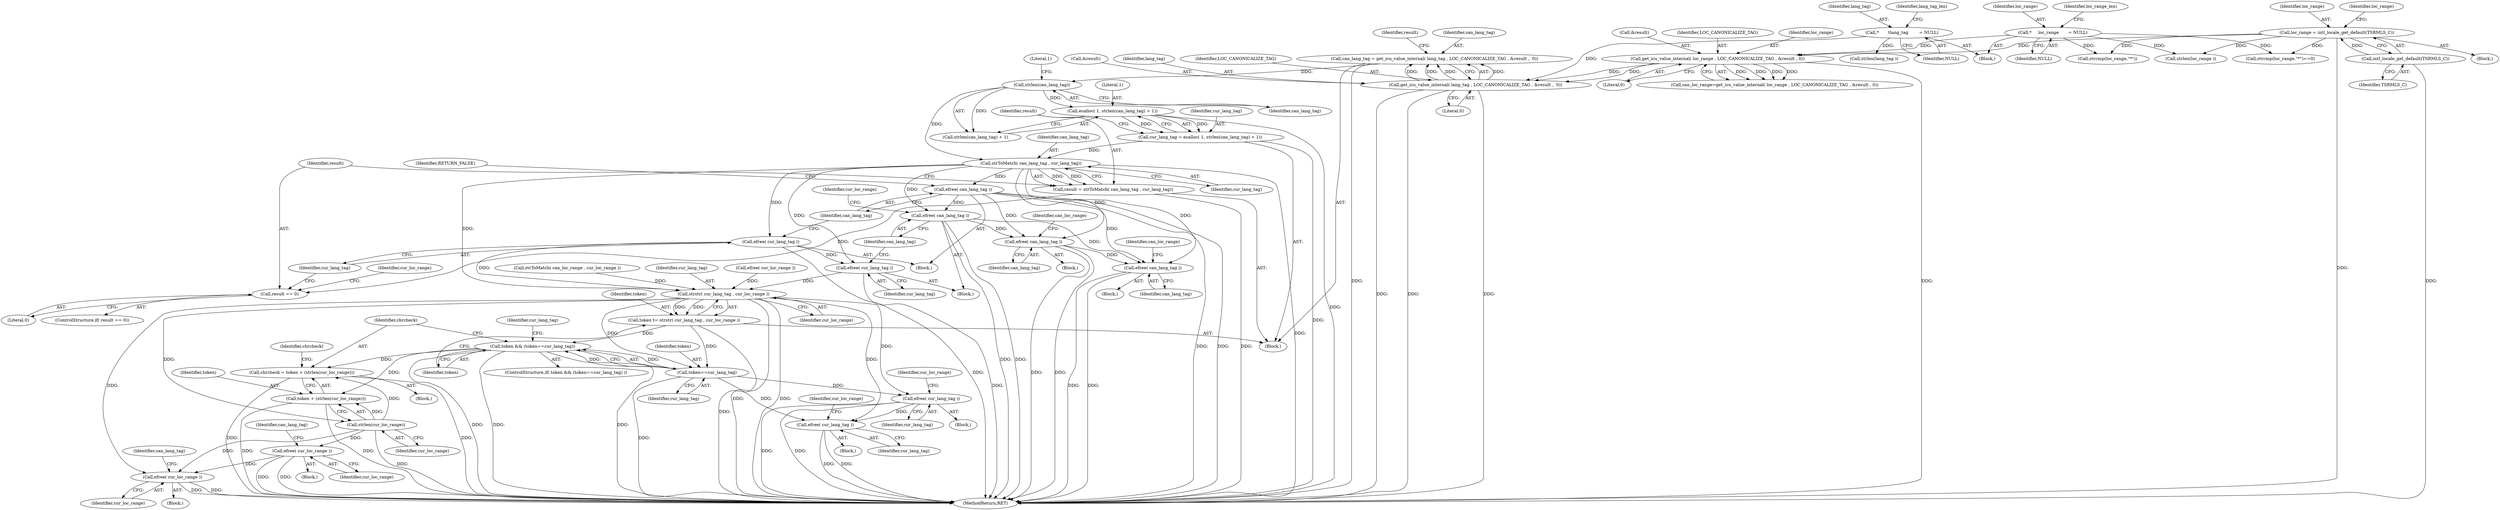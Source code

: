 digraph "0_php-src_97eff7eb57fc2320c267a949cffd622c38712484?w=1_10@API" {
"1000219" [label="(Call,ecalloc( 1, strlen(can_lang_tag) + 1))"];
"1000222" [label="(Call,strlen(can_lang_tag))"];
"1000203" [label="(Call,can_lang_tag = get_icu_value_internal( lang_tag , LOC_CANONICALIZE_TAG , &result ,  0))"];
"1000205" [label="(Call,get_icu_value_internal( lang_tag , LOC_CANONICALIZE_TAG , &result ,  0))"];
"1000116" [label="(Call,*       \tlang_tag        = NULL)"];
"1000191" [label="(Call,get_icu_value_internal( loc_range , LOC_CANONICALIZE_TAG , &result , 0))"];
"1000124" [label="(Call,*     loc_range       = NULL)"];
"1000174" [label="(Call,loc_range = intl_locale_get_default(TSRMLS_C))"];
"1000176" [label="(Call,intl_locale_get_default(TSRMLS_C))"];
"1000217" [label="(Call,cur_lang_tag = ecalloc( 1, strlen(can_lang_tag) + 1))"];
"1000227" [label="(Call,strToMatch( can_lang_tag , cur_lang_tag))"];
"1000225" [label="(Call,result = strToMatch( can_lang_tag , cur_lang_tag))"];
"1000231" [label="(Call,result == 0)"];
"1000235" [label="(Call,efree( cur_lang_tag ))"];
"1000258" [label="(Call,efree( cur_lang_tag ))"];
"1000269" [label="(Call,strstr( cur_lang_tag , cur_loc_range ))"];
"1000267" [label="(Call,token \t= strstr( cur_lang_tag , cur_loc_range ))"];
"1000273" [label="(Call,token && (token==cur_lang_tag))"];
"1000279" [label="(Call,chrcheck = token + (strlen(cur_loc_range)))"];
"1000281" [label="(Call,token + (strlen(cur_loc_range)))"];
"1000275" [label="(Call,token==cur_lang_tag)"];
"1000297" [label="(Call,efree( cur_lang_tag ))"];
"1000318" [label="(Call,efree( cur_lang_tag ))"];
"1000283" [label="(Call,strlen(cur_loc_range))"];
"1000302" [label="(Call,efree( cur_loc_range ))"];
"1000323" [label="(Call,efree( cur_loc_range ))"];
"1000237" [label="(Call,efree( can_lang_tag ))"];
"1000260" [label="(Call,efree( can_lang_tag ))"];
"1000307" [label="(Call,efree( can_lang_tag ))"];
"1000328" [label="(Call,efree( can_lang_tag ))"];
"1000192" [label="(Identifier,loc_range)"];
"1000174" [label="(Call,loc_range = intl_locale_get_default(TSRMLS_C))"];
"1000317" [label="(Block,)"];
"1000194" [label="(Call,&result)"];
"1000175" [label="(Identifier,loc_range)"];
"1000126" [label="(Identifier,NULL)"];
"1000257" [label="(Block,)"];
"1000322" [label="(Block,)"];
"1000307" [label="(Call,efree( can_lang_tag ))"];
"1000277" [label="(Identifier,cur_lang_tag)"];
"1000269" [label="(Call,strstr( cur_lang_tag , cur_loc_range ))"];
"1000326" [label="(Identifier,can_lang_tag)"];
"1000213" [label="(Identifier,result)"];
"1000259" [label="(Identifier,cur_lang_tag)"];
"1000282" [label="(Identifier,token)"];
"1000208" [label="(Call,&result)"];
"1000239" [label="(Identifier,RETURN_FALSE)"];
"1000263" [label="(Identifier,cur_loc_range)"];
"1000224" [label="(Literal,1)"];
"1000217" [label="(Call,cur_lang_tag = ecalloc( 1, strlen(can_lang_tag) + 1))"];
"1000117" [label="(Identifier,lang_tag)"];
"1000176" [label="(Call,intl_locale_get_default(TSRMLS_C))"];
"1000258" [label="(Call,efree( cur_lang_tag ))"];
"1000343" [label="(Call,strlen(lang_tag ))"];
"1000306" [label="(Block,)"];
"1000267" [label="(Call,token \t= strstr( cur_lang_tag , cur_loc_range ))"];
"1000220" [label="(Literal,1)"];
"1000196" [label="(Literal,0)"];
"1000274" [label="(Identifier,token)"];
"1000271" [label="(Identifier,cur_loc_range)"];
"1000124" [label="(Call,*     loc_range       = NULL)"];
"1000296" [label="(Block,)"];
"1000280" [label="(Identifier,chrcheck)"];
"1000281" [label="(Call,token + (strlen(cur_loc_range)))"];
"1000118" [label="(Identifier,NULL)"];
"1000279" [label="(Call,chrcheck = token + (strlen(cur_loc_range)))"];
"1000235" [label="(Call,efree( cur_lang_tag ))"];
"1000278" [label="(Block,)"];
"1000231" [label="(Call,result == 0)"];
"1000237" [label="(Call,efree( can_lang_tag ))"];
"1000223" [label="(Identifier,can_lang_tag)"];
"1000116" [label="(Call,*       \tlang_tag        = NULL)"];
"1000125" [label="(Identifier,loc_range)"];
"1000230" [label="(ControlStructure,if( result == 0))"];
"1000206" [label="(Identifier,lang_tag)"];
"1000229" [label="(Identifier,cur_lang_tag)"];
"1000303" [label="(Identifier,cur_loc_range)"];
"1000276" [label="(Identifier,token)"];
"1000272" [label="(ControlStructure,if( token && (token==cur_lang_tag) ))"];
"1000323" [label="(Call,efree( cur_loc_range ))"];
"1000273" [label="(Call,token && (token==cur_lang_tag))"];
"1000275" [label="(Call,token==cur_lang_tag)"];
"1000302" [label="(Call,efree( cur_loc_range ))"];
"1000218" [label="(Identifier,cur_lang_tag)"];
"1000210" [label="(Literal,0)"];
"1000221" [label="(Call,strlen(can_lang_tag) + 1)"];
"1000431" [label="(MethodReturn,RET)"];
"1000289" [label="(Identifier,chrcheck)"];
"1000205" [label="(Call,get_icu_value_internal( lang_tag , LOC_CANONICALIZE_TAG , &result ,  0))"];
"1000193" [label="(Identifier,LOC_CANONICALIZE_TAG)"];
"1000319" [label="(Identifier,cur_lang_tag)"];
"1000177" [label="(Identifier,TSRMLS_C)"];
"1000219" [label="(Call,ecalloc( 1, strlen(can_lang_tag) + 1))"];
"1000327" [label="(Block,)"];
"1000222" [label="(Call,strlen(can_lang_tag))"];
"1000318" [label="(Call,efree( cur_lang_tag ))"];
"1000329" [label="(Identifier,can_lang_tag)"];
"1000191" [label="(Call,get_icu_value_internal( loc_range , LOC_CANONICALIZE_TAG , &result , 0))"];
"1000241" [label="(Identifier,cur_loc_range)"];
"1000316" [label="(Identifier,cur_lang_tag)"];
"1000233" [label="(Literal,0)"];
"1000250" [label="(Call,strToMatch( can_loc_range , cur_loc_range ))"];
"1000308" [label="(Identifier,can_lang_tag)"];
"1000328" [label="(Call,efree( can_lang_tag ))"];
"1000331" [label="(Identifier,can_loc_range)"];
"1000297" [label="(Call,efree( cur_lang_tag ))"];
"1000232" [label="(Identifier,result)"];
"1000270" [label="(Identifier,cur_lang_tag)"];
"1000236" [label="(Identifier,cur_lang_tag)"];
"1000225" [label="(Call,result = strToMatch( can_lang_tag , cur_lang_tag))"];
"1000298" [label="(Identifier,cur_lang_tag)"];
"1000227" [label="(Call,strToMatch( can_lang_tag , cur_lang_tag))"];
"1000324" [label="(Identifier,cur_loc_range)"];
"1000262" [label="(Call,efree( cur_loc_range ))"];
"1000364" [label="(Call,strlen(loc_range ))"];
"1000234" [label="(Block,)"];
"1000179" [label="(Call,strcmp(loc_range,\"*\")==0)"];
"1000238" [label="(Identifier,can_lang_tag)"];
"1000226" [label="(Identifier,result)"];
"1000181" [label="(Identifier,loc_range)"];
"1000261" [label="(Identifier,can_lang_tag)"];
"1000188" [label="(Block,)"];
"1000310" [label="(Identifier,can_loc_range)"];
"1000283" [label="(Call,strlen(cur_loc_range))"];
"1000284" [label="(Identifier,cur_loc_range)"];
"1000121" [label="(Identifier,lang_tag_len)"];
"1000301" [label="(Block,)"];
"1000189" [label="(Call,can_loc_range=get_icu_value_internal( loc_range , LOC_CANONICALIZE_TAG , &result , 0))"];
"1000114" [label="(Block,)"];
"1000173" [label="(Block,)"];
"1000268" [label="(Identifier,token)"];
"1000260" [label="(Call,efree( can_lang_tag ))"];
"1000129" [label="(Identifier,loc_range_len)"];
"1000300" [label="(Identifier,cur_loc_range)"];
"1000180" [label="(Call,strcmp(loc_range,\"*\"))"];
"1000305" [label="(Identifier,can_lang_tag)"];
"1000321" [label="(Identifier,cur_loc_range)"];
"1000207" [label="(Identifier,LOC_CANONICALIZE_TAG)"];
"1000203" [label="(Call,can_lang_tag = get_icu_value_internal( lang_tag , LOC_CANONICALIZE_TAG , &result ,  0))"];
"1000204" [label="(Identifier,can_lang_tag)"];
"1000228" [label="(Identifier,can_lang_tag)"];
"1000219" -> "1000217"  [label="AST: "];
"1000219" -> "1000221"  [label="CFG: "];
"1000220" -> "1000219"  [label="AST: "];
"1000221" -> "1000219"  [label="AST: "];
"1000217" -> "1000219"  [label="CFG: "];
"1000219" -> "1000431"  [label="DDG: "];
"1000219" -> "1000217"  [label="DDG: "];
"1000219" -> "1000217"  [label="DDG: "];
"1000222" -> "1000219"  [label="DDG: "];
"1000222" -> "1000221"  [label="AST: "];
"1000222" -> "1000223"  [label="CFG: "];
"1000223" -> "1000222"  [label="AST: "];
"1000224" -> "1000222"  [label="CFG: "];
"1000222" -> "1000221"  [label="DDG: "];
"1000203" -> "1000222"  [label="DDG: "];
"1000222" -> "1000227"  [label="DDG: "];
"1000203" -> "1000188"  [label="AST: "];
"1000203" -> "1000205"  [label="CFG: "];
"1000204" -> "1000203"  [label="AST: "];
"1000205" -> "1000203"  [label="AST: "];
"1000213" -> "1000203"  [label="CFG: "];
"1000203" -> "1000431"  [label="DDG: "];
"1000205" -> "1000203"  [label="DDG: "];
"1000205" -> "1000203"  [label="DDG: "];
"1000205" -> "1000203"  [label="DDG: "];
"1000205" -> "1000203"  [label="DDG: "];
"1000205" -> "1000210"  [label="CFG: "];
"1000206" -> "1000205"  [label="AST: "];
"1000207" -> "1000205"  [label="AST: "];
"1000208" -> "1000205"  [label="AST: "];
"1000210" -> "1000205"  [label="AST: "];
"1000205" -> "1000431"  [label="DDG: "];
"1000205" -> "1000431"  [label="DDG: "];
"1000205" -> "1000431"  [label="DDG: "];
"1000116" -> "1000205"  [label="DDG: "];
"1000191" -> "1000205"  [label="DDG: "];
"1000191" -> "1000205"  [label="DDG: "];
"1000116" -> "1000114"  [label="AST: "];
"1000116" -> "1000118"  [label="CFG: "];
"1000117" -> "1000116"  [label="AST: "];
"1000118" -> "1000116"  [label="AST: "];
"1000121" -> "1000116"  [label="CFG: "];
"1000116" -> "1000343"  [label="DDG: "];
"1000191" -> "1000189"  [label="AST: "];
"1000191" -> "1000196"  [label="CFG: "];
"1000192" -> "1000191"  [label="AST: "];
"1000193" -> "1000191"  [label="AST: "];
"1000194" -> "1000191"  [label="AST: "];
"1000196" -> "1000191"  [label="AST: "];
"1000189" -> "1000191"  [label="CFG: "];
"1000191" -> "1000431"  [label="DDG: "];
"1000191" -> "1000189"  [label="DDG: "];
"1000191" -> "1000189"  [label="DDG: "];
"1000191" -> "1000189"  [label="DDG: "];
"1000191" -> "1000189"  [label="DDG: "];
"1000124" -> "1000191"  [label="DDG: "];
"1000174" -> "1000191"  [label="DDG: "];
"1000124" -> "1000114"  [label="AST: "];
"1000124" -> "1000126"  [label="CFG: "];
"1000125" -> "1000124"  [label="AST: "];
"1000126" -> "1000124"  [label="AST: "];
"1000129" -> "1000124"  [label="CFG: "];
"1000124" -> "1000179"  [label="DDG: "];
"1000124" -> "1000180"  [label="DDG: "];
"1000124" -> "1000364"  [label="DDG: "];
"1000174" -> "1000173"  [label="AST: "];
"1000174" -> "1000176"  [label="CFG: "];
"1000175" -> "1000174"  [label="AST: "];
"1000176" -> "1000174"  [label="AST: "];
"1000181" -> "1000174"  [label="CFG: "];
"1000174" -> "1000431"  [label="DDG: "];
"1000176" -> "1000174"  [label="DDG: "];
"1000174" -> "1000179"  [label="DDG: "];
"1000174" -> "1000180"  [label="DDG: "];
"1000174" -> "1000364"  [label="DDG: "];
"1000176" -> "1000177"  [label="CFG: "];
"1000177" -> "1000176"  [label="AST: "];
"1000176" -> "1000431"  [label="DDG: "];
"1000217" -> "1000188"  [label="AST: "];
"1000218" -> "1000217"  [label="AST: "];
"1000226" -> "1000217"  [label="CFG: "];
"1000217" -> "1000431"  [label="DDG: "];
"1000217" -> "1000227"  [label="DDG: "];
"1000227" -> "1000225"  [label="AST: "];
"1000227" -> "1000229"  [label="CFG: "];
"1000228" -> "1000227"  [label="AST: "];
"1000229" -> "1000227"  [label="AST: "];
"1000225" -> "1000227"  [label="CFG: "];
"1000227" -> "1000431"  [label="DDG: "];
"1000227" -> "1000225"  [label="DDG: "];
"1000227" -> "1000225"  [label="DDG: "];
"1000227" -> "1000235"  [label="DDG: "];
"1000227" -> "1000237"  [label="DDG: "];
"1000227" -> "1000258"  [label="DDG: "];
"1000227" -> "1000260"  [label="DDG: "];
"1000227" -> "1000269"  [label="DDG: "];
"1000227" -> "1000307"  [label="DDG: "];
"1000227" -> "1000328"  [label="DDG: "];
"1000225" -> "1000188"  [label="AST: "];
"1000226" -> "1000225"  [label="AST: "];
"1000232" -> "1000225"  [label="CFG: "];
"1000225" -> "1000431"  [label="DDG: "];
"1000225" -> "1000231"  [label="DDG: "];
"1000231" -> "1000230"  [label="AST: "];
"1000231" -> "1000233"  [label="CFG: "];
"1000232" -> "1000231"  [label="AST: "];
"1000233" -> "1000231"  [label="AST: "];
"1000236" -> "1000231"  [label="CFG: "];
"1000241" -> "1000231"  [label="CFG: "];
"1000235" -> "1000234"  [label="AST: "];
"1000235" -> "1000236"  [label="CFG: "];
"1000236" -> "1000235"  [label="AST: "];
"1000238" -> "1000235"  [label="CFG: "];
"1000235" -> "1000431"  [label="DDG: "];
"1000235" -> "1000258"  [label="DDG: "];
"1000235" -> "1000269"  [label="DDG: "];
"1000258" -> "1000257"  [label="AST: "];
"1000258" -> "1000259"  [label="CFG: "];
"1000259" -> "1000258"  [label="AST: "];
"1000261" -> "1000258"  [label="CFG: "];
"1000258" -> "1000431"  [label="DDG: "];
"1000258" -> "1000269"  [label="DDG: "];
"1000269" -> "1000267"  [label="AST: "];
"1000269" -> "1000271"  [label="CFG: "];
"1000270" -> "1000269"  [label="AST: "];
"1000271" -> "1000269"  [label="AST: "];
"1000267" -> "1000269"  [label="CFG: "];
"1000269" -> "1000431"  [label="DDG: "];
"1000269" -> "1000431"  [label="DDG: "];
"1000269" -> "1000267"  [label="DDG: "];
"1000269" -> "1000267"  [label="DDG: "];
"1000250" -> "1000269"  [label="DDG: "];
"1000262" -> "1000269"  [label="DDG: "];
"1000269" -> "1000275"  [label="DDG: "];
"1000269" -> "1000283"  [label="DDG: "];
"1000269" -> "1000297"  [label="DDG: "];
"1000269" -> "1000318"  [label="DDG: "];
"1000269" -> "1000323"  [label="DDG: "];
"1000267" -> "1000188"  [label="AST: "];
"1000268" -> "1000267"  [label="AST: "];
"1000274" -> "1000267"  [label="CFG: "];
"1000267" -> "1000431"  [label="DDG: "];
"1000267" -> "1000273"  [label="DDG: "];
"1000267" -> "1000275"  [label="DDG: "];
"1000273" -> "1000272"  [label="AST: "];
"1000273" -> "1000274"  [label="CFG: "];
"1000273" -> "1000275"  [label="CFG: "];
"1000274" -> "1000273"  [label="AST: "];
"1000275" -> "1000273"  [label="AST: "];
"1000280" -> "1000273"  [label="CFG: "];
"1000316" -> "1000273"  [label="CFG: "];
"1000273" -> "1000431"  [label="DDG: "];
"1000273" -> "1000431"  [label="DDG: "];
"1000273" -> "1000431"  [label="DDG: "];
"1000275" -> "1000273"  [label="DDG: "];
"1000275" -> "1000273"  [label="DDG: "];
"1000273" -> "1000279"  [label="DDG: "];
"1000273" -> "1000281"  [label="DDG: "];
"1000279" -> "1000278"  [label="AST: "];
"1000279" -> "1000281"  [label="CFG: "];
"1000280" -> "1000279"  [label="AST: "];
"1000281" -> "1000279"  [label="AST: "];
"1000289" -> "1000279"  [label="CFG: "];
"1000279" -> "1000431"  [label="DDG: "];
"1000279" -> "1000431"  [label="DDG: "];
"1000283" -> "1000279"  [label="DDG: "];
"1000281" -> "1000283"  [label="CFG: "];
"1000282" -> "1000281"  [label="AST: "];
"1000283" -> "1000281"  [label="AST: "];
"1000281" -> "1000431"  [label="DDG: "];
"1000281" -> "1000431"  [label="DDG: "];
"1000283" -> "1000281"  [label="DDG: "];
"1000275" -> "1000277"  [label="CFG: "];
"1000276" -> "1000275"  [label="AST: "];
"1000277" -> "1000275"  [label="AST: "];
"1000275" -> "1000431"  [label="DDG: "];
"1000275" -> "1000297"  [label="DDG: "];
"1000275" -> "1000318"  [label="DDG: "];
"1000297" -> "1000296"  [label="AST: "];
"1000297" -> "1000298"  [label="CFG: "];
"1000298" -> "1000297"  [label="AST: "];
"1000300" -> "1000297"  [label="CFG: "];
"1000297" -> "1000431"  [label="DDG: "];
"1000297" -> "1000431"  [label="DDG: "];
"1000297" -> "1000318"  [label="DDG: "];
"1000318" -> "1000317"  [label="AST: "];
"1000318" -> "1000319"  [label="CFG: "];
"1000319" -> "1000318"  [label="AST: "];
"1000321" -> "1000318"  [label="CFG: "];
"1000318" -> "1000431"  [label="DDG: "];
"1000318" -> "1000431"  [label="DDG: "];
"1000283" -> "1000284"  [label="CFG: "];
"1000284" -> "1000283"  [label="AST: "];
"1000283" -> "1000431"  [label="DDG: "];
"1000283" -> "1000302"  [label="DDG: "];
"1000283" -> "1000323"  [label="DDG: "];
"1000302" -> "1000301"  [label="AST: "];
"1000302" -> "1000303"  [label="CFG: "];
"1000303" -> "1000302"  [label="AST: "];
"1000305" -> "1000302"  [label="CFG: "];
"1000302" -> "1000431"  [label="DDG: "];
"1000302" -> "1000431"  [label="DDG: "];
"1000302" -> "1000323"  [label="DDG: "];
"1000323" -> "1000322"  [label="AST: "];
"1000323" -> "1000324"  [label="CFG: "];
"1000324" -> "1000323"  [label="AST: "];
"1000326" -> "1000323"  [label="CFG: "];
"1000323" -> "1000431"  [label="DDG: "];
"1000323" -> "1000431"  [label="DDG: "];
"1000237" -> "1000234"  [label="AST: "];
"1000237" -> "1000238"  [label="CFG: "];
"1000238" -> "1000237"  [label="AST: "];
"1000239" -> "1000237"  [label="CFG: "];
"1000237" -> "1000431"  [label="DDG: "];
"1000237" -> "1000431"  [label="DDG: "];
"1000237" -> "1000260"  [label="DDG: "];
"1000237" -> "1000307"  [label="DDG: "];
"1000237" -> "1000328"  [label="DDG: "];
"1000260" -> "1000257"  [label="AST: "];
"1000260" -> "1000261"  [label="CFG: "];
"1000261" -> "1000260"  [label="AST: "];
"1000263" -> "1000260"  [label="CFG: "];
"1000260" -> "1000431"  [label="DDG: "];
"1000260" -> "1000431"  [label="DDG: "];
"1000260" -> "1000307"  [label="DDG: "];
"1000260" -> "1000328"  [label="DDG: "];
"1000307" -> "1000306"  [label="AST: "];
"1000307" -> "1000308"  [label="CFG: "];
"1000308" -> "1000307"  [label="AST: "];
"1000310" -> "1000307"  [label="CFG: "];
"1000307" -> "1000431"  [label="DDG: "];
"1000307" -> "1000431"  [label="DDG: "];
"1000307" -> "1000328"  [label="DDG: "];
"1000328" -> "1000327"  [label="AST: "];
"1000328" -> "1000329"  [label="CFG: "];
"1000329" -> "1000328"  [label="AST: "];
"1000331" -> "1000328"  [label="CFG: "];
"1000328" -> "1000431"  [label="DDG: "];
"1000328" -> "1000431"  [label="DDG: "];
}
